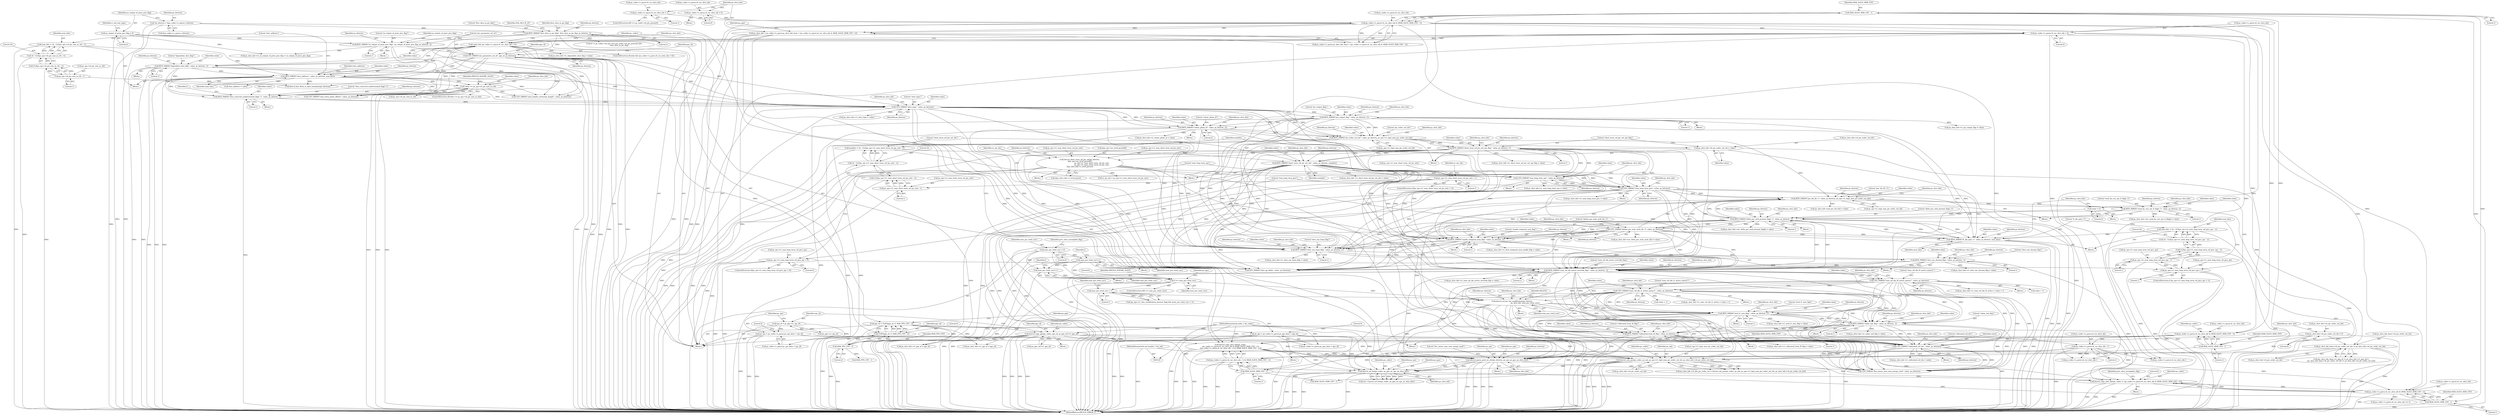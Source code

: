 digraph "0_Android_7c9be319a279654e55a6d757265f88c61a16a4d5@API" {
"1002524" [label="(Call,ihevcd_copy_slice_hdr(ps_codec, 0, (ps_codec->s_parse.i4_cur_slice_idx & (MAX_SLICE_HDR_CNT - 1))))"];
"1001678" [label="(Call,ihevcd_calc_poc(ps_codec, ps_nal, ps_sps->i1_log2_max_pic_order_cnt_lsb, ps_slice_hdr->i4_pic_order_cnt_lsb))"];
"1000444" [label="(Call,ihevcd_copy_slice_hdr(ps_codec,\n (ps_codec->s_parse.i4_cur_slice_idx & (MAX_SLICE_HDR_CNT - 1)),\n ((ps_codec->s_parse.i4_cur_slice_idx - 1) & (MAX_SLICE_HDR_CNT - 1))))"];
"1000269" [label="(Call,ihevcd_copy_pps(ps_codec, pps_id, ps_pps_ref->i1_pps_id))"];
"1000130" [label="(MethodParameterIn,codec_t *ps_codec)"];
"1000218" [label="(Call,pps_id = CLIP3(pps_id, 0, MAX_PPS_CNT - 2))"];
"1000220" [label="(Call,CLIP3(pps_id, 0, MAX_PPS_CNT - 2))"];
"1000214" [label="(Call,UEV_PARSE(\"pic_parameter_set_id\", pps_id, ps_bitstrm))"];
"1000209" [label="(Call,BITS_PARSE(\"no_output_of_prior_pics_flag\", no_output_of_prior_pics_flag, ps_bitstrm, 1))"];
"1000160" [label="(Call,no_output_of_prior_pics_flag = 0)"];
"1000195" [label="(Call,BITS_PARSE(\"first_slice_in_pic_flag\", first_slice_in_pic_flag, ps_bitstrm, 1))"];
"1000148" [label="(Call,*ps_bitstrm = &ps_codec->s_parse.s_bitstrm)"];
"1000223" [label="(Call,MAX_PPS_CNT - 2)"];
"1000446" [label="(Call,ps_codec->s_parse.i4_cur_slice_idx & (MAX_SLICE_HDR_CNT - 1))"];
"1000436" [label="(Call,ps_codec->s_parse.i4_cur_slice_idx > 0)"];
"1000411" [label="(Call,ps_codec->s_parse.i4_cur_slice_idx & (MAX_SLICE_HDR_CNT - 1))"];
"1000396" [label="(Call,ps_codec->s_parse.i4_cur_slice_idx = 1)"];
"1000381" [label="(Call,ps_codec->s_parse.i4_cur_slice_idx = 0)"];
"1000417" [label="(Call,MAX_SLICE_HDR_CNT - 1)"];
"1000452" [label="(Call,MAX_SLICE_HDR_CNT - 1)"];
"1000455" [label="(Call,(ps_codec->s_parse.i4_cur_slice_idx - 1) & (MAX_SLICE_HDR_CNT - 1))"];
"1000456" [label="(Call,ps_codec->s_parse.i4_cur_slice_idx - 1)"];
"1000463" [label="(Call,MAX_SLICE_HDR_CNT - 1)"];
"1000131" [label="(MethodParameterIn,nal_header_t *ps_nal)"];
"1000965" [label="(Call,BITS_PARSE(\"poc_lsb_lt[ i ]\", value, ps_bitstrm, ps_sps->i1_log2_max_pic_order_cnt_lsb))"];
"1001017" [label="(Call,UEV_PARSE(\"delata_poc_msb_cycle_lt[ i ]\", value, ps_bitstrm))"];
"1000991" [label="(Call,BITS_PARSE(\"delta_poc_msb_present_flag[ i ]\", value, ps_bitstrm, 1))"];
"1000938" [label="(Call,value = 0)"];
"1000931" [label="(Call,BITS_PARSE(\"lt_idx_sps[ i ]\", value, ps_bitstrm, num_bits))"];
"1000863" [label="(Call,UEV_PARSE(\"num_long_term_pics\", value, ps_bitstrm))"];
"1000700" [label="(Call,BITS_PARSE(\"short_term_ref_pic_set_sps_flag\", value, ps_bitstrm, 1))"];
"1000688" [label="(Call,BITS_PARSE(\"pic_order_cnt_lsb\", value, ps_bitstrm, ps_sps->i1_log2_max_pic_order_cnt_lsb))"];
"1000643" [label="(Call,BITS_PARSE(\"pic_output_flag\", value, ps_bitstrm, 1))"];
"1000598" [label="(Call,UEV_PARSE(\"slice_type\", value, ps_bitstrm))"];
"1000593" [label="(Call,BITS_PARSE(\"slice_reserved_undetermined_flag[ i ]\", value, ps_bitstrm, 1))"];
"1000543" [label="(Call,value >= ps_sps->i4_pic_size_in_ctb)"];
"1000534" [label="(Call,BITS_PARSE(\"slice_address\", value, ps_bitstrm, num_bits))"];
"1000434" [label="(Call,value && (ps_codec->s_parse.i4_cur_slice_idx > 0))"];
"1000428" [label="(Call,BITS_PARSE(\"dependent_slice_flag\", value, ps_bitstrm, 1))"];
"1000524" [label="(Call,num_bits = 32 - CLZ(ps_sps->i4_pic_size_in_ctb - 1))"];
"1000526" [label="(Call,32 - CLZ(ps_sps->i4_pic_size_in_ctb - 1))"];
"1000528" [label="(Call,CLZ(ps_sps->i4_pic_size_in_ctb - 1))"];
"1000529" [label="(Call,ps_sps->i4_pic_size_in_ctb - 1)"];
"1000665" [label="(Call,BITS_PARSE(\"colour_plane_id\", value, ps_bitstrm, 2))"];
"1000840" [label="(Call,UEV_PARSE(\"num_long_term_sps\", value, ps_bitstrm))"];
"1000740" [label="(Call,BITS_PARSE(\"short_term_ref_pic_set_idx\", value, ps_bitstrm, numbits))"];
"1000730" [label="(Call,numbits = 32 - CLZ(ps_sps->i1_num_short_term_ref_pic_sets - 1))"];
"1000732" [label="(Call,32 - CLZ(ps_sps->i1_num_short_term_ref_pic_sets - 1))"];
"1000734" [label="(Call,CLZ(ps_sps->i1_num_short_term_ref_pic_sets - 1))"];
"1000735" [label="(Call,ps_sps->i1_num_short_term_ref_pic_sets - 1)"];
"1000724" [label="(Call,ps_sps->i1_num_short_term_ref_pic_sets > 1)"];
"1000784" [label="(Call,ihevcd_short_term_ref_pic_set(ps_bitstrm,\n &ps_sps->as_stref_picset[0],\n                                              ps_sps->i1_num_short_term_ref_pic_sets,\n                                              ps_sps->i1_num_short_term_ref_pic_sets,\n &ps_slice_hdr->s_stref_picset))"];
"1000921" [label="(Call,num_bits = 32 - CLZ(ps_sps->i1_num_long_term_ref_pics_sps - 1))"];
"1000923" [label="(Call,32 - CLZ(ps_sps->i1_num_long_term_ref_pics_sps - 1))"];
"1000925" [label="(Call,CLZ(ps_sps->i1_num_long_term_ref_pics_sps - 1))"];
"1000926" [label="(Call,ps_sps->i1_num_long_term_ref_pics_sps - 1)"];
"1000914" [label="(Call,ps_sps->i1_num_long_term_ref_pics_sps > 1)"];
"1000834" [label="(Call,ps_sps->i1_num_long_term_ref_pics_sps > 0)"];
"1000979" [label="(Call,BITS_PARSE(\"used_by_curr_pic_lt_flag[ i ]\", value, ps_bitstrm, 1))"];
"1000695" [label="(Call,ps_slice_hdr->i4_pic_order_cnt_lsb = value)"];
"1000566" [label="(Call,ps_slice_hdr->i4_pic_order_cnt_lsb = 0)"];
"1001657" [label="(Call,ps_slice_hdr_base->i4_pic_order_cnt_lsb != ps_slice_hdr->i4_pic_order_cnt_lsb)"];
"1002207" [label="(Call,ihevcd_ref_list(ps_codec, ps_pps, ps_sps, ps_slice_hdr))"];
"1000226" [label="(Call,ps_pps = ps_codec->s_parse.ps_pps_base + pps_id)"];
"1001448" [label="(Call,ihevcd_parse_pred_wt_ofst(ps_bitstrm, ps_sps, ps_pps, ps_slice_hdr))"];
"1001374" [label="(Call,BITS_PARSE(\"collocated_from_l0_flag\", value, ps_bitstrm, 1))"];
"1001189" [label="(Call,BITS_PARSE(\"num_ref_idx_active_override_flag\", value, ps_bitstrm, 1))"];
"1001101" [label="(Call,BITS_PARSE(\"enable_temporal_mvp_flag\", value, ps_bitstrm, 1))"];
"1001136" [label="(Call,BITS_PARSE(\"slice_sao_chroma_flag\", value, ps_bitstrm, 1))"];
"1001126" [label="(Call,BITS_PARSE(\"slice_sao_luma_flag\", value, ps_bitstrm, 1))"];
"1001204" [label="(Call,UEV_PARSE(\"num_ref_idx_l0_active_minus1\", value, ps_bitstrm))"];
"1001342" [label="(Call,BITS_PARSE(\"cabac_init_flag\", value, ps_bitstrm, 1))"];
"1001322" [label="(Call,BITS_PARSE(\"mvd_l1_zero_flag\", value, ps_bitstrm, 1))"];
"1001222" [label="(Call,UEV_PARSE(\"num_ref_idx_l1_active_minus1\", value, ps_bitstrm))"];
"1001295" [label="(Call,ihevcd_ref_pic_list_modification(ps_bitstrm,\n                                                 ps_slice_hdr, num_poc_total_curr))"];
"1000403" [label="(Call,ps_slice_hdr = ps_codec->s_parse.ps_slice_hdr_base + (ps_codec->s_parse.i4_cur_slice_idx & (MAX_SLICE_HDR_CNT - 1)))"];
"1001281" [label="(Call,0 == num_poc_total_curr)"];
"1001069" [label="(Call,num_poc_total_curr++)"];
"1000170" [label="(Call,num_poc_total_curr = 0)"];
"1001094" [label="(Call,num_poc_total_curr++)"];
"1001291" [label="(Call,num_poc_total_curr > 1)"];
"1001406" [label="(Call,UEV_PARSE(\"collocated_ref_idx\", value, ps_bitstrm))"];
"1000280" [label="(Call,ps_sps = ps_codec->s_parse.ps_sps_base + sps_id)"];
"1000275" [label="(Call,sps_id = ps_pps->i1_sps_id)"];
"1002527" [label="(Call,ps_codec->s_parse.i4_cur_slice_idx & (MAX_SLICE_HDR_CNT - 1))"];
"1002533" [label="(Call,MAX_SLICE_HDR_CNT - 1)"];
"1000538" [label="(Identifier,num_bits)"];
"1001206" [label="(Identifier,value)"];
"1000923" [label="(Call,32 - CLZ(ps_sps->i1_num_long_term_ref_pics_sps - 1))"];
"1001208" [label="(Call,ps_slice_hdr->i1_num_ref_idx_l0_active = value + 1)"];
"1000739" [label="(Literal,1)"];
"1000996" [label="(Call,ps_slice_hdr->ai1_delta_poc_msb_present_flag[i] = value)"];
"1001878" [label="(Call,UEV_PARSE(\"num_entry_point_offsets\", value, ps_bitstrm))"];
"1000724" [label="(Call,ps_sps->i1_num_short_term_ref_pic_sets > 1)"];
"1001105" [label="(Literal,1)"];
"1000454" [label="(Literal,1)"];
"1002527" [label="(Call,ps_codec->s_parse.i4_cur_slice_idx & (MAX_SLICE_HDR_CNT - 1))"];
"1001210" [label="(Identifier,ps_slice_hdr)"];
"1000803" [label="(Identifier,st_rps_idx)"];
"1000995" [label="(Literal,1)"];
"1001070" [label="(Identifier,num_poc_total_curr)"];
"1000270" [label="(Identifier,ps_codec)"];
"1000227" [label="(Identifier,ps_pps)"];
"1000290" [label="(Call,(0 != ps_codec->u4_pic_cnt || ps_codec->i4_pic_present) &&\n                    first_slice_in_pic_flag)"];
"1002638" [label="(Call,ps_codec->s_parse.i4_cur_slice_idx--)"];
"1001125" [label="(Block,)"];
"1001282" [label="(Literal,0)"];
"1000132" [label="(Block,)"];
"1001287" [label="(Call,(ps_pps->i1_lists_modification_present_flag) && (num_poc_total_curr > 1))"];
"1000905" [label="(Block,)"];
"1001985" [label="(Call,UEV_PARSE(\"slice_header_extension_length\", value, ps_bitstrm))"];
"1001136" [label="(Call,BITS_PARSE(\"slice_sao_chroma_flag\", value, ps_bitstrm, 1))"];
"1000930" [label="(Literal,1)"];
"1001062" [label="(Identifier,i)"];
"1000282" [label="(Call,ps_codec->s_parse.ps_sps_base + sps_id)"];
"1000534" [label="(Call,BITS_PARSE(\"slice_address\", value, ps_bitstrm, num_bits))"];
"1001341" [label="(Block,)"];
"1001190" [label="(Literal,\"num_ref_idx_active_override_flag\")"];
"1000459" [label="(Identifier,ps_codec)"];
"1000783" [label="(Block,)"];
"1001225" [label="(Identifier,ps_bitstrm)"];
"1000644" [label="(Literal,\"pic_output_flag\")"];
"1000382" [label="(Call,ps_codec->s_parse.i4_cur_slice_idx)"];
"1000566" [label="(Call,ps_slice_hdr->i4_pic_order_cnt_lsb = 0)"];
"1001657" [label="(Call,ps_slice_hdr_base->i4_pic_order_cnt_lsb != ps_slice_hdr->i4_pic_order_cnt_lsb)"];
"1000744" [label="(Identifier,numbits)"];
"1000725" [label="(Call,ps_sps->i1_num_short_term_ref_pic_sets)"];
"1000380" [label="(Block,)"];
"1001139" [label="(Identifier,ps_bitstrm)"];
"1001280" [label="(ControlStructure,if(0 == num_poc_total_curr))"];
"1001379" [label="(Call,ps_slice_hdr->i1_collocated_from_l0_flag = value)"];
"1002208" [label="(Identifier,ps_codec)"];
"1001285" [label="(Identifier,IHEVCD_IGNORE_SLICE)"];
"1001224" [label="(Identifier,value)"];
"1000570" [label="(Literal,0)"];
"1000545" [label="(Call,ps_sps->i4_pic_size_in_ctb)"];
"1000533" [label="(Literal,1)"];
"1000645" [label="(Identifier,value)"];
"1000835" [label="(Call,ps_sps->i1_num_long_term_ref_pics_sps)"];
"1000216" [label="(Identifier,pps_id)"];
"1001448" [label="(Call,ihevcd_parse_pred_wt_ofst(ps_bitstrm, ps_sps, ps_pps, ps_slice_hdr))"];
"1000987" [label="(Identifier,ps_slice_hdr)"];
"1001019" [label="(Identifier,value)"];
"1000170" [label="(Call,num_poc_total_curr = 0)"];
"1000730" [label="(Call,numbits = 32 - CLZ(ps_sps->i1_num_short_term_ref_pic_sets - 1))"];
"1001228" [label="(Identifier,ps_slice_hdr)"];
"1000540" [label="(Identifier,slice_address)"];
"1001678" [label="(Call,ihevcd_calc_poc(ps_codec, ps_nal, ps_sps->i1_log2_max_pic_order_cnt_lsb, ps_slice_hdr->i4_pic_order_cnt_lsb))"];
"1001068" [label="(Block,)"];
"1000834" [label="(Call,ps_sps->i1_num_long_term_ref_pics_sps > 0)"];
"1001222" [label="(Call,UEV_PARSE(\"num_ref_idx_l1_active_minus1\", value, ps_bitstrm))"];
"1000979" [label="(Call,BITS_PARSE(\"used_by_curr_pic_lt_flag[ i ]\", value, ps_bitstrm, 1))"];
"1000226" [label="(Call,ps_pps = ps_codec->s_parse.ps_pps_base + pps_id)"];
"1000937" [label="(Block,)"];
"1000702" [label="(Identifier,value)"];
"1001680" [label="(Identifier,ps_nal)"];
"1000932" [label="(Literal,\"lt_idx_sps[ i ]\")"];
"1000591" [label="(Identifier,i)"];
"1001342" [label="(Call,BITS_PARSE(\"cabac_init_flag\", value, ps_bitstrm, 1))"];
"1001189" [label="(Call,BITS_PARSE(\"num_ref_idx_active_override_flag\", value, ps_bitstrm, 1))"];
"1000668" [label="(Identifier,ps_bitstrm)"];
"1000602" [label="(Call,ps_slice_hdr->i1_slice_type = value)"];
"1001016" [label="(Block,)"];
"1001412" [label="(Identifier,ps_slice_hdr)"];
"1000525" [label="(Identifier,num_bits)"];
"1000464" [label="(Identifier,MAX_SLICE_HDR_CNT)"];
"1001405" [label="(Block,)"];
"1001108" [label="(Identifier,ps_slice_hdr)"];
"1000784" [label="(Call,ihevcd_short_term_ref_pic_set(ps_bitstrm,\n &ps_sps->as_stref_picset[0],\n                                              ps_sps->i1_num_short_term_ref_pic_sets,\n                                              ps_sps->i1_num_short_term_ref_pic_sets,\n &ps_slice_hdr->s_stref_picset))"];
"1001292" [label="(Identifier,num_poc_total_curr)"];
"1001454" [label="(Literal,\"five_minus_max_num_merge_cand\")"];
"1000863" [label="(Call,UEV_PARSE(\"num_long_term_pics\", value, ps_bitstrm))"];
"1000707" [label="(Identifier,ps_slice_hdr)"];
"1000938" [label="(Call,value = 0)"];
"1000933" [label="(Identifier,value)"];
"1001324" [label="(Identifier,value)"];
"1001681" [label="(Call,ps_sps->i1_log2_max_pic_order_cnt_lsb)"];
"1000221" [label="(Identifier,pps_id)"];
"1001103" [label="(Identifier,value)"];
"1001450" [label="(Identifier,ps_sps)"];
"1001137" [label="(Literal,\"slice_sao_chroma_flag\")"];
"1001191" [label="(Identifier,value)"];
"1000456" [label="(Call,ps_codec->s_parse.i4_cur_slice_idx - 1)"];
"1000798" [label="(Call,&ps_slice_hdr->s_stref_picset)"];
"1000732" [label="(Call,32 - CLZ(ps_sps->i1_num_short_term_ref_pic_sets - 1))"];
"1000196" [label="(Literal,\"first_slice_in_pic_flag\")"];
"1001376" [label="(Identifier,value)"];
"1002537" [label="(Identifier,prev_slice_incomplete_flag)"];
"1001296" [label="(Identifier,ps_bitstrm)"];
"1000689" [label="(Literal,\"pic_order_cnt_lsb\")"];
"1000723" [label="(ControlStructure,if(ps_sps->i1_num_short_term_ref_pic_sets > 1))"];
"1002528" [label="(Call,ps_codec->s_parse.i4_cur_slice_idx)"];
"1000699" [label="(Identifier,value)"];
"1000593" [label="(Call,BITS_PARSE(\"slice_reserved_undetermined_flag[ i ]\", value, ps_bitstrm, 1))"];
"1001069" [label="(Call,num_poc_total_curr++)"];
"1001138" [label="(Identifier,value)"];
"1000921" [label="(Call,num_bits = 32 - CLZ(ps_sps->i1_num_long_term_ref_pics_sps - 1))"];
"1000434" [label="(Call,value && (ps_codec->s_parse.i4_cur_slice_idx > 0))"];
"1001192" [label="(Identifier,ps_bitstrm)"];
"1000567" [label="(Call,ps_slice_hdr->i4_pic_order_cnt_lsb)"];
"1000728" [label="(Literal,1)"];
"1000922" [label="(Identifier,num_bits)"];
"1000549" [label="(Identifier,IHEVCD_IGNORE_SLICE)"];
"1001346" [label="(Literal,1)"];
"1001141" [label="(Call,ps_slice_hdr->i1_slice_sao_chroma_flag = value)"];
"1000381" [label="(Call,ps_codec->s_parse.i4_cur_slice_idx = 0)"];
"1001661" [label="(Call,ps_slice_hdr->i4_pic_order_cnt_lsb)"];
"1000648" [label="(Call,ps_slice_hdr->i1_pic_output_flag = value)"];
"1002011" [label="(Call,ihevcd_bits_flush_to_byte_boundary(ps_bitstrm))"];
"1001283" [label="(Identifier,num_poc_total_curr)"];
"1000924" [label="(Literal,32)"];
"1000446" [label="(Call,ps_codec->s_parse.i4_cur_slice_idx & (MAX_SLICE_HDR_CNT - 1))"];
"1000646" [label="(Identifier,ps_bitstrm)"];
"1000208" [label="(Block,)"];
"1000914" [label="(Call,ps_sps->i1_num_long_term_ref_pics_sps > 1)"];
"1001377" [label="(Identifier,ps_bitstrm)"];
"1000529" [label="(Call,ps_sps->i4_pic_size_in_ctb - 1)"];
"1001203" [label="(Block,)"];
"1000539" [label="(Call,slice_address = value)"];
"1001297" [label="(Identifier,ps_slice_hdr)"];
"1000172" [label="(Literal,0)"];
"1000431" [label="(Identifier,ps_bitstrm)"];
"1000785" [label="(Identifier,ps_bitstrm)"];
"1000667" [label="(Identifier,value)"];
"1000743" [label="(Identifier,ps_bitstrm)"];
"1001447" [label="(Block,)"];
"1000412" [label="(Call,ps_codec->s_parse.i4_cur_slice_idx)"];
"1000241" [label="(Block,)"];
"1001020" [label="(Identifier,ps_bitstrm)"];
"1000729" [label="(Block,)"];
"1000696" [label="(Call,ps_slice_hdr->i4_pic_order_cnt_lsb)"];
"1000740" [label="(Call,BITS_PARSE(\"short_term_ref_pic_set_idx\", value, ps_bitstrm, numbits))"];
"1001129" [label="(Identifier,ps_bitstrm)"];
"1000397" [label="(Call,ps_codec->s_parse.i4_cur_slice_idx)"];
"1000162" [label="(Literal,0)"];
"1000276" [label="(Identifier,sps_id)"];
"1000915" [label="(Call,ps_sps->i1_num_long_term_ref_pics_sps)"];
"1001378" [label="(Literal,1)"];
"1001128" [label="(Identifier,value)"];
"1001451" [label="(Identifier,ps_pps)"];
"1000171" [label="(Identifier,num_poc_total_curr)"];
"1000734" [label="(Call,CLZ(ps_sps->i1_num_short_term_ref_pic_sets - 1))"];
"1001343" [label="(Literal,\"cabac_init_flag\")"];
"1002526" [label="(Literal,0)"];
"1000463" [label="(Call,MAX_SLICE_HDR_CNT - 1)"];
"1001291" [label="(Call,num_poc_total_curr > 1)"];
"1000530" [label="(Call,ps_sps->i4_pic_size_in_ctb)"];
"1000795" [label="(Call,ps_sps->i1_num_short_term_ref_pic_sets)"];
"1000604" [label="(Identifier,ps_slice_hdr)"];
"1000705" [label="(Call,ps_slice_hdr->i1_short_term_ref_pic_set_sps_flag = value)"];
"1001106" [label="(Call,ps_slice_hdr->i1_slice_temporal_mvp_enable_flag = value)"];
"1000599" [label="(Literal,\"slice_type\")"];
"1000447" [label="(Call,ps_codec->s_parse.i4_cur_slice_idx)"];
"1000700" [label="(Call,BITS_PARSE(\"short_term_ref_pic_set_sps_flag\", value, ps_bitstrm, 1))"];
"1000643" [label="(Call,BITS_PARSE(\"pic_output_flag\", value, ps_bitstrm, 1))"];
"1001294" [label="(Block,)"];
"1001679" [label="(Identifier,ps_codec)"];
"1000210" [label="(Literal,\"no_output_of_prior_pics_flag\")"];
"1000741" [label="(Literal,\"short_term_ref_pic_set_idx\")"];
"1001021" [label="(Call,ps_slice_hdr->ai1_delta_poc_msb_cycle_lt[i] = value)"];
"1000161" [label="(Identifier,no_output_of_prior_pics_flag)"];
"1000972" [label="(Call,ps_slice_hdr->ai4_poc_lsb_lt[i] = value)"];
"1000733" [label="(Literal,32)"];
"1000926" [label="(Call,ps_sps->i1_num_long_term_ref_pics_sps - 1)"];
"1000601" [label="(Identifier,ps_bitstrm)"];
"1001347" [label="(Call,ps_slice_hdr->i1_cabac_init_flag = value)"];
"1001658" [label="(Call,ps_slice_hdr_base->i4_pic_order_cnt_lsb)"];
"1000512" [label="(Call,ps_slice_hdr->i1_pps_id = pps_id)"];
"1000148" [label="(Call,*ps_bitstrm = &ps_codec->s_parse.s_bitstrm)"];
"1001325" [label="(Identifier,ps_bitstrm)"];
"1001329" [label="(Identifier,ps_slice_hdr)"];
"1001212" [label="(Call,value + 1)"];
"1001406" [label="(Call,UEV_PARSE(\"collocated_ref_idx\", value, ps_bitstrm))"];
"1000969" [label="(Call,ps_sps->i1_log2_max_pic_order_cnt_lsb)"];
"1000786" [label="(Call,&ps_sps->as_stref_picset[0])"];
"1000536" [label="(Identifier,value)"];
"1001230" [label="(Call,value + 1)"];
"1001205" [label="(Literal,\"num_ref_idx_l0_active_minus1\")"];
"1001474" [label="(Call,SEV_PARSE(\"slice_qp_delta\", value, ps_bitstrm))"];
"1000751" [label="(Identifier,st_rps_idx)"];
"1000919" [label="(Block,)"];
"1001322" [label="(Call,BITS_PARSE(\"mvd_l1_zero_flag\", value, ps_bitstrm, 1))"];
"1001100" [label="(Block,)"];
"1000665" [label="(Call,BITS_PARSE(\"colour_plane_id\", value, ps_bitstrm, 2))"];
"1000160" [label="(Call,no_output_of_prior_pics_flag = 0)"];
"1000931" [label="(Call,BITS_PARSE(\"lt_idx_sps[ i ]\", value, ps_bitstrm, num_bits))"];
"1001409" [label="(Identifier,ps_bitstrm)"];
"1000277" [label="(Call,ps_pps->i1_sps_id)"];
"1000222" [label="(Literal,0)"];
"1000866" [label="(Identifier,ps_bitstrm)"];
"1001094" [label="(Call,num_poc_total_curr++)"];
"1000483" [label="(Call,ps_slice_hdr->i1_pps_id = pps_id)"];
"1001298" [label="(Identifier,num_poc_total_curr)"];
"1000199" [label="(Literal,1)"];
"1001293" [label="(Literal,1)"];
"1001223" [label="(Literal,\"num_ref_idx_l1_active_minus1\")"];
"1001345" [label="(Identifier,ps_bitstrm)"];
"1000701" [label="(Literal,\"short_term_ref_pic_set_sps_flag\")"];
"1000939" [label="(Identifier,value)"];
"1000865" [label="(Identifier,value)"];
"1000595" [label="(Identifier,value)"];
"1000666" [label="(Literal,\"colour_plane_id\")"];
"1000864" [label="(Literal,\"num_long_term_pics\")"];
"1000271" [label="(Identifier,pps_id)"];
"1002534" [label="(Identifier,MAX_SLICE_HDR_CNT)"];
"1001375" [label="(Literal,\"collocated_from_l0_flag\")"];
"1000981" [label="(Identifier,value)"];
"1000280" [label="(Call,ps_sps = ps_codec->s_parse.ps_sps_base + sps_id)"];
"1000697" [label="(Identifier,ps_slice_hdr)"];
"1000573" [label="(Identifier,ps_slice_hdr)"];
"1000293" [label="(Literal,0)"];
"1002207" [label="(Call,ihevcd_ref_list(ps_codec, ps_pps, ps_sps, ps_slice_hdr))"];
"1001674" [label="(Call,ps_slice_hdr->i4_abs_pic_order_cnt = ihevcd_calc_poc(ps_codec, ps_nal, ps_sps->i1_log2_max_pic_order_cnt_lsb, ps_slice_hdr->i4_pic_order_cnt_lsb))"];
"1002540" [label="(Call,ps_codec->s_parse.i4_cur_slice_idx == 1)"];
"1000390" [label="(ControlStructure,if(0 == ps_codec->i4_pic_present))"];
"1001194" [label="(Call,ps_slice_hdr->i1_num_ref_idx_active_override_flag = value)"];
"1000736" [label="(Call,ps_sps->i1_num_short_term_ref_pic_sets)"];
"1001452" [label="(Identifier,ps_slice_hdr)"];
"1001131" [label="(Call,ps_slice_hdr->i1_slice_sao_luma_flag = value)"];
"1000526" [label="(Call,32 - CLZ(ps_sps->i4_pic_size_in_ctb - 1))"];
"1000404" [label="(Identifier,ps_slice_hdr)"];
"1002533" [label="(Call,MAX_SLICE_HDR_CNT - 1)"];
"1001407" [label="(Literal,\"collocated_ref_idx\")"];
"1000387" [label="(Literal,0)"];
"1000223" [label="(Call,MAX_PPS_CNT - 2)"];
"1000465" [label="(Literal,1)"];
"1001193" [label="(Literal,1)"];
"1000217" [label="(Identifier,ps_bitstrm)"];
"1000683" [label="(Block,)"];
"1000528" [label="(Call,CLZ(ps_sps->i4_pic_size_in_ctb - 1))"];
"1000165" [label="(Identifier,i1_nal_unit_type)"];
"1000215" [label="(Literal,\"pic_parameter_set_id\")"];
"1002661" [label="(MethodReturn,IHEVCD_ERROR_T)"];
"1000417" [label="(Call,MAX_SLICE_HDR_CNT - 1)"];
"1000453" [label="(Identifier,MAX_SLICE_HDR_CNT)"];
"1001453" [label="(Call,UEV_PARSE(\"five_minus_max_num_merge_cand\", value, ps_bitstrm))"];
"1000437" [label="(Call,ps_codec->s_parse.i4_cur_slice_idx)"];
"1000704" [label="(Literal,1)"];
"1000452" [label="(Call,MAX_SLICE_HDR_CNT - 1)"];
"1001317" [label="(Identifier,BSLICE)"];
"1000411" [label="(Call,ps_codec->s_parse.i4_cur_slice_idx & (MAX_SLICE_HDR_CNT - 1))"];
"1001684" [label="(Call,ps_slice_hdr->i4_pic_order_cnt_lsb)"];
"1000991" [label="(Call,BITS_PARSE(\"delta_poc_msb_present_flag[ i ]\", value, ps_bitstrm, 1))"];
"1000965" [label="(Call,BITS_PARSE(\"poc_lsb_lt[ i ]\", value, ps_bitstrm, ps_sps->i1_log2_max_pic_order_cnt_lsb))"];
"1001410" [label="(Call,ps_slice_hdr->i1_collocated_ref_idx = value)"];
"1000598" [label="(Call,UEV_PARSE(\"slice_type\", value, ps_bitstrm))"];
"1002524" [label="(Call,ihevcd_copy_slice_hdr(ps_codec, 0, (ps_codec->s_parse.i4_cur_slice_idx & (MAX_SLICE_HDR_CNT - 1))))"];
"1000993" [label="(Identifier,value)"];
"1000838" [label="(Literal,0)"];
"1000833" [label="(ControlStructure,if(ps_sps->i1_num_long_term_ref_pics_sps > 0))"];
"1000918" [label="(Literal,1)"];
"1000203" [label="(Identifier,NAL_BLA_W_LP)"];
"1000396" [label="(Call,ps_codec->s_parse.i4_cur_slice_idx = 1)"];
"1000507" [label="(Call,ps_slice_hdr->i1_no_output_of_prior_pics_flag = no_output_of_prior_pics_flag)"];
"1001326" [label="(Literal,1)"];
"1000150" [label="(Call,&ps_codec->s_parse.s_bitstrm)"];
"1000968" [label="(Identifier,ps_bitstrm)"];
"1000703" [label="(Identifier,ps_bitstrm)"];
"1001323" [label="(Literal,\"mvd_l1_zero_flag\")"];
"1000209" [label="(Call,BITS_PARSE(\"no_output_of_prior_pics_flag\", no_output_of_prior_pics_flag, ps_bitstrm, 1))"];
"1000844" [label="(Call,ps_slice_hdr->i1_num_long_term_sps = value)"];
"1000442" [label="(Literal,0)"];
"1001133" [label="(Identifier,ps_slice_hdr)"];
"1001327" [label="(Call,ps_slice_hdr->i1_mvd_l1_zero_flag = value)"];
"1002210" [label="(Identifier,ps_sps)"];
"1001207" [label="(Identifier,ps_bitstrm)"];
"1000842" [label="(Identifier,value)"];
"1000731" [label="(Identifier,numbits)"];
"1000994" [label="(Identifier,ps_bitstrm)"];
"1000869" [label="(Identifier,ps_slice_hdr)"];
"1001188" [label="(Block,)"];
"1000214" [label="(Call,UEV_PARSE(\"pic_parameter_set_id\", pps_id, ps_bitstrm))"];
"1000403" [label="(Call,ps_slice_hdr = ps_codec->s_parse.ps_slice_hdr_base + (ps_codec->s_parse.i4_cur_slice_idx & (MAX_SLICE_HDR_CNT - 1)))"];
"1001803" [label="(Call,MAX_SLICE_HDR_CNT - 1)"];
"1000237" [label="(Literal,0)"];
"1000418" [label="(Identifier,MAX_SLICE_HDR_CNT)"];
"1000669" [label="(Literal,2)"];
"1000594" [label="(Literal,\"slice_reserved_undetermined_flag[ i ]\")"];
"1001102" [label="(Literal,\"enable_temporal_mvp_flag\")"];
"1000275" [label="(Call,sps_id = ps_pps->i1_sps_id)"];
"1000735" [label="(Call,ps_sps->i1_num_short_term_ref_pic_sets - 1)"];
"1000527" [label="(Literal,32)"];
"1000742" [label="(Identifier,value)"];
"1000224" [label="(Identifier,MAX_PPS_CNT)"];
"1000647" [label="(Literal,1)"];
"1000130" [label="(MethodParameterIn,codec_t *ps_codec)"];
"1000843" [label="(Identifier,ps_bitstrm)"];
"1000542" [label="(ControlStructure,if(value >= ps_sps->i4_pic_size_in_ctb))"];
"1000745" [label="(Call,ps_slice_hdr->i1_short_term_ref_pic_set_idx = value)"];
"1000867" [label="(Call,ps_slice_hdr->i1_num_long_term_pics = value)"];
"1000840" [label="(Call,UEV_PARSE(\"num_long_term_sps\", value, ps_bitstrm))"];
"1000281" [label="(Identifier,ps_sps)"];
"1000695" [label="(Call,ps_slice_hdr->i4_pic_order_cnt_lsb = value)"];
"1002205" [label="(Call,ret = ihevcd_ref_list(ps_codec, ps_pps, ps_sps, ps_slice_hdr))"];
"1000691" [label="(Identifier,ps_bitstrm)"];
"1001196" [label="(Identifier,ps_slice_hdr)"];
"1000925" [label="(Call,CLZ(ps_sps->i1_num_long_term_ref_pics_sps - 1))"];
"1002515" [label="(Block,)"];
"1001449" [label="(Identifier,ps_bitstrm)"];
"1001289" [label="(Identifier,ps_pps)"];
"1000544" [label="(Identifier,value)"];
"1001095" [label="(Identifier,num_poc_total_curr)"];
"1001226" [label="(Call,ps_slice_hdr->i1_num_ref_idx_l1_active = value + 1)"];
"1000672" [label="(Identifier,ps_slice_hdr)"];
"1001349" [label="(Identifier,ps_slice_hdr)"];
"1000219" [label="(Identifier,pps_id)"];
"1001024" [label="(Identifier,ps_slice_hdr)"];
"1000443" [label="(Block,)"];
"1000792" [label="(Call,ps_sps->i1_num_short_term_ref_pic_sets)"];
"1000670" [label="(Call,ps_slice_hdr->i1_colour_plane_id = value)"];
"1000535" [label="(Literal,\"slice_address\")"];
"1000445" [label="(Identifier,ps_codec)"];
"1000537" [label="(Identifier,ps_bitstrm)"];
"1000432" [label="(Literal,1)"];
"1000980" [label="(Literal,\"used_by_curr_pic_lt_flag[ i ]\")"];
"1001085" [label="(Identifier,i)"];
"1002209" [label="(Identifier,ps_pps)"];
"1000560" [label="(Block,)"];
"1000211" [label="(Identifier,no_output_of_prior_pics_flag)"];
"1000435" [label="(Identifier,value)"];
"1000592" [label="(Block,)"];
"1000692" [label="(Call,ps_sps->i1_log2_max_pic_order_cnt_lsb)"];
"1001321" [label="(Block,)"];
"1000131" [label="(MethodParameterIn,nal_header_t *ps_nal)"];
"1002211" [label="(Identifier,ps_slice_hdr)"];
"1000642" [label="(Block,)"];
"1000457" [label="(Call,ps_codec->s_parse.i4_cur_slice_idx)"];
"1001126" [label="(Call,BITS_PARSE(\"slice_sao_luma_flag\", value, ps_bitstrm, 1))"];
"1000269" [label="(Call,ihevcd_copy_pps(ps_codec, pps_id, ps_pps_ref->i1_pps_id))"];
"1000664" [label="(Block,)"];
"1000597" [label="(Literal,1)"];
"1001104" [label="(Identifier,ps_bitstrm)"];
"1001381" [label="(Identifier,ps_slice_hdr)"];
"1000747" [label="(Identifier,ps_slice_hdr)"];
"1001221" [label="(Block,)"];
"1000419" [label="(Literal,1)"];
"1000982" [label="(Identifier,ps_bitstrm)"];
"1001101" [label="(Call,BITS_PARSE(\"enable_temporal_mvp_flag\", value, ps_bitstrm, 1))"];
"1000927" [label="(Call,ps_sps->i1_num_long_term_ref_pics_sps)"];
"1001018" [label="(Literal,\"delata_poc_msb_cycle_lt[ i ]\")"];
"1001408" [label="(Identifier,value)"];
"1001373" [label="(Block,)"];
"1000429" [label="(Literal,\"dependent_slice_flag\")"];
"1001130" [label="(Literal,1)"];
"1000964" [label="(Block,)"];
"1000983" [label="(Literal,1)"];
"1001204" [label="(Call,UEV_PARSE(\"num_ref_idx_l0_active_minus1\", value, ps_bitstrm))"];
"1000455" [label="(Call,(ps_codec->s_parse.i4_cur_slice_idx - 1) & (MAX_SLICE_HDR_CNT - 1))"];
"1001140" [label="(Literal,1)"];
"1000543" [label="(Call,value >= ps_sps->i4_pic_size_in_ctb)"];
"1000934" [label="(Identifier,ps_bitstrm)"];
"1000832" [label="(Block,)"];
"1000149" [label="(Identifier,ps_bitstrm)"];
"1000402" [label="(Literal,1)"];
"1000430" [label="(Identifier,value)"];
"1000423" [label="(Identifier,ps_pps)"];
"1000444" [label="(Call,ihevcd_copy_slice_hdr(ps_codec,\n (ps_codec->s_parse.i4_cur_slice_idx & (MAX_SLICE_HDR_CNT - 1)),\n ((ps_codec->s_parse.i4_cur_slice_idx - 1) & (MAX_SLICE_HDR_CNT - 1))))"];
"1000468" [label="(Identifier,ps_slice_hdr)"];
"1001295" [label="(Call,ihevcd_ref_pic_list_modification(ps_bitstrm,\n                                                 ps_slice_hdr, num_poc_total_curr))"];
"1000966" [label="(Literal,\"poc_lsb_lt[ i ]\")"];
"1000466" [label="(Call,ps_slice_hdr->i1_dependent_slice_flag = value)"];
"1000650" [label="(Identifier,ps_slice_hdr)"];
"1000935" [label="(Identifier,num_bits)"];
"1000846" [label="(Identifier,ps_slice_hdr)"];
"1000272" [label="(Call,ps_pps_ref->i1_pps_id)"];
"1001374" [label="(Call,BITS_PARSE(\"collocated_from_l0_flag\", value, ps_bitstrm, 1))"];
"1000940" [label="(Literal,0)"];
"1000522" [label="(Block,)"];
"1001649" [label="(Call,(ps_slice_hdr_base->i1_pps_id != ps_slice_hdr->i1_pps_id) ||\n (ps_slice_hdr_base->i4_pic_order_cnt_lsb != ps_slice_hdr->i4_pic_order_cnt_lsb))"];
"1001127" [label="(Literal,\"slice_sao_luma_flag\")"];
"1000176" [label="(Identifier,prev_slice_incomplete_flag)"];
"1000596" [label="(Identifier,ps_bitstrm)"];
"1000264" [label="(Call,MAX_PPS_CNT - 1)"];
"1000220" [label="(Call,CLIP3(pps_id, 0, MAX_PPS_CNT - 2))"];
"1000433" [label="(ControlStructure,if(value && (ps_codec->s_parse.i4_cur_slice_idx > 0)))"];
"1000690" [label="(Identifier,value)"];
"1000197" [label="(Identifier,first_slice_in_pic_flag)"];
"1001344" [label="(Identifier,value)"];
"1000999" [label="(Identifier,ps_slice_hdr)"];
"1000802" [label="(Call,st_rps_idx = ps_sps->i1_num_short_term_ref_pic_sets)"];
"1000992" [label="(Literal,\"delta_poc_msb_present_flag[ i ]\")"];
"1000688" [label="(Call,BITS_PARSE(\"pic_order_cnt_lsb\", value, ps_bitstrm, ps_sps->i1_log2_max_pic_order_cnt_lsb))"];
"1000913" [label="(ControlStructure,if (ps_sps->i1_num_long_term_ref_pics_sps > 1))"];
"1002525" [label="(Identifier,ps_codec)"];
"1000212" [label="(Identifier,ps_bitstrm)"];
"1001281" [label="(Call,0 == num_poc_total_curr)"];
"1000967" [label="(Identifier,value)"];
"1000975" [label="(Identifier,ps_slice_hdr)"];
"1000427" [label="(Block,)"];
"1000218" [label="(Call,pps_id = CLIP3(pps_id, 0, MAX_PPS_CNT - 2))"];
"1000524" [label="(Call,num_bits = 32 - CLZ(ps_sps->i4_pic_size_in_ctb - 1))"];
"1000841" [label="(Literal,\"num_long_term_sps\")"];
"1002535" [label="(Literal,1)"];
"1000228" [label="(Call,ps_codec->s_parse.ps_pps_base + pps_id)"];
"1000462" [label="(Literal,1)"];
"1000225" [label="(Literal,2)"];
"1000944" [label="(Identifier,ps_slice_hdr)"];
"1000600" [label="(Identifier,value)"];
"1000558" [label="(Identifier,ps_slice_hdr)"];
"1001093" [label="(Block,)"];
"1000195" [label="(Call,BITS_PARSE(\"first_slice_in_pic_flag\", first_slice_in_pic_flag, ps_bitstrm, 1))"];
"1000405" [label="(Call,ps_codec->s_parse.ps_slice_hdr_base + (ps_codec->s_parse.i4_cur_slice_idx & (MAX_SLICE_HDR_CNT - 1)))"];
"1001766" [label="(Call,ps_codec->s_parse.i4_cur_slice_idx--)"];
"1000428" [label="(Call,BITS_PARSE(\"dependent_slice_flag\", value, ps_bitstrm, 1))"];
"1001143" [label="(Identifier,ps_slice_hdr)"];
"1000198" [label="(Identifier,ps_bitstrm)"];
"1000436" [label="(Call,ps_codec->s_parse.i4_cur_slice_idx > 0)"];
"1000984" [label="(Call,ps_slice_hdr->ai1_used_by_curr_pic_lt_flag[i] = value)"];
"1000839" [label="(Block,)"];
"1000213" [label="(Literal,1)"];
"1001017" [label="(Call,UEV_PARSE(\"delata_poc_msb_cycle_lt[ i ]\", value, ps_bitstrm))"];
"1002524" -> "1002515"  [label="AST: "];
"1002524" -> "1002527"  [label="CFG: "];
"1002525" -> "1002524"  [label="AST: "];
"1002526" -> "1002524"  [label="AST: "];
"1002527" -> "1002524"  [label="AST: "];
"1002537" -> "1002524"  [label="CFG: "];
"1002524" -> "1002661"  [label="DDG: "];
"1002524" -> "1002661"  [label="DDG: "];
"1002524" -> "1002661"  [label="DDG: "];
"1001678" -> "1002524"  [label="DDG: "];
"1000269" -> "1002524"  [label="DDG: "];
"1000444" -> "1002524"  [label="DDG: "];
"1002207" -> "1002524"  [label="DDG: "];
"1000130" -> "1002524"  [label="DDG: "];
"1002527" -> "1002524"  [label="DDG: "];
"1002527" -> "1002524"  [label="DDG: "];
"1001678" -> "1001674"  [label="AST: "];
"1001678" -> "1001684"  [label="CFG: "];
"1001679" -> "1001678"  [label="AST: "];
"1001680" -> "1001678"  [label="AST: "];
"1001681" -> "1001678"  [label="AST: "];
"1001684" -> "1001678"  [label="AST: "];
"1001674" -> "1001678"  [label="CFG: "];
"1001678" -> "1002661"  [label="DDG: "];
"1001678" -> "1002661"  [label="DDG: "];
"1001678" -> "1002661"  [label="DDG: "];
"1001678" -> "1002661"  [label="DDG: "];
"1001678" -> "1001674"  [label="DDG: "];
"1001678" -> "1001674"  [label="DDG: "];
"1001678" -> "1001674"  [label="DDG: "];
"1001678" -> "1001674"  [label="DDG: "];
"1000444" -> "1001678"  [label="DDG: "];
"1000269" -> "1001678"  [label="DDG: "];
"1000130" -> "1001678"  [label="DDG: "];
"1000131" -> "1001678"  [label="DDG: "];
"1000965" -> "1001678"  [label="DDG: "];
"1000688" -> "1001678"  [label="DDG: "];
"1000695" -> "1001678"  [label="DDG: "];
"1000566" -> "1001678"  [label="DDG: "];
"1001657" -> "1001678"  [label="DDG: "];
"1001678" -> "1002207"  [label="DDG: "];
"1000444" -> "1000443"  [label="AST: "];
"1000444" -> "1000455"  [label="CFG: "];
"1000445" -> "1000444"  [label="AST: "];
"1000446" -> "1000444"  [label="AST: "];
"1000455" -> "1000444"  [label="AST: "];
"1000468" -> "1000444"  [label="CFG: "];
"1000444" -> "1002661"  [label="DDG: "];
"1000444" -> "1002661"  [label="DDG: "];
"1000444" -> "1002661"  [label="DDG: "];
"1000444" -> "1002661"  [label="DDG: "];
"1000269" -> "1000444"  [label="DDG: "];
"1000130" -> "1000444"  [label="DDG: "];
"1000446" -> "1000444"  [label="DDG: "];
"1000446" -> "1000444"  [label="DDG: "];
"1000455" -> "1000444"  [label="DDG: "];
"1000455" -> "1000444"  [label="DDG: "];
"1000444" -> "1002207"  [label="DDG: "];
"1000269" -> "1000241"  [label="AST: "];
"1000269" -> "1000272"  [label="CFG: "];
"1000270" -> "1000269"  [label="AST: "];
"1000271" -> "1000269"  [label="AST: "];
"1000272" -> "1000269"  [label="AST: "];
"1000276" -> "1000269"  [label="CFG: "];
"1000269" -> "1002661"  [label="DDG: "];
"1000269" -> "1002661"  [label="DDG: "];
"1000269" -> "1002661"  [label="DDG: "];
"1000269" -> "1002661"  [label="DDG: "];
"1000130" -> "1000269"  [label="DDG: "];
"1000218" -> "1000269"  [label="DDG: "];
"1000269" -> "1000483"  [label="DDG: "];
"1000269" -> "1000512"  [label="DDG: "];
"1000269" -> "1002207"  [label="DDG: "];
"1000130" -> "1000129"  [label="AST: "];
"1000130" -> "1002661"  [label="DDG: "];
"1000130" -> "1002207"  [label="DDG: "];
"1000218" -> "1000132"  [label="AST: "];
"1000218" -> "1000220"  [label="CFG: "];
"1000219" -> "1000218"  [label="AST: "];
"1000220" -> "1000218"  [label="AST: "];
"1000227" -> "1000218"  [label="CFG: "];
"1000218" -> "1002661"  [label="DDG: "];
"1000220" -> "1000218"  [label="DDG: "];
"1000220" -> "1000218"  [label="DDG: "];
"1000220" -> "1000218"  [label="DDG: "];
"1000218" -> "1000226"  [label="DDG: "];
"1000218" -> "1000228"  [label="DDG: "];
"1000218" -> "1000483"  [label="DDG: "];
"1000218" -> "1000512"  [label="DDG: "];
"1000220" -> "1000223"  [label="CFG: "];
"1000221" -> "1000220"  [label="AST: "];
"1000222" -> "1000220"  [label="AST: "];
"1000223" -> "1000220"  [label="AST: "];
"1000220" -> "1002661"  [label="DDG: "];
"1000214" -> "1000220"  [label="DDG: "];
"1000223" -> "1000220"  [label="DDG: "];
"1000223" -> "1000220"  [label="DDG: "];
"1000214" -> "1000132"  [label="AST: "];
"1000214" -> "1000217"  [label="CFG: "];
"1000215" -> "1000214"  [label="AST: "];
"1000216" -> "1000214"  [label="AST: "];
"1000217" -> "1000214"  [label="AST: "];
"1000219" -> "1000214"  [label="CFG: "];
"1000214" -> "1002661"  [label="DDG: "];
"1000214" -> "1002661"  [label="DDG: "];
"1000209" -> "1000214"  [label="DDG: "];
"1000195" -> "1000214"  [label="DDG: "];
"1000214" -> "1000428"  [label="DDG: "];
"1000214" -> "1000534"  [label="DDG: "];
"1000214" -> "1000593"  [label="DDG: "];
"1000214" -> "1000598"  [label="DDG: "];
"1000214" -> "1001878"  [label="DDG: "];
"1000214" -> "1001985"  [label="DDG: "];
"1000214" -> "1002011"  [label="DDG: "];
"1000209" -> "1000208"  [label="AST: "];
"1000209" -> "1000213"  [label="CFG: "];
"1000210" -> "1000209"  [label="AST: "];
"1000211" -> "1000209"  [label="AST: "];
"1000212" -> "1000209"  [label="AST: "];
"1000213" -> "1000209"  [label="AST: "];
"1000215" -> "1000209"  [label="CFG: "];
"1000209" -> "1002661"  [label="DDG: "];
"1000209" -> "1002661"  [label="DDG: "];
"1000160" -> "1000209"  [label="DDG: "];
"1000195" -> "1000209"  [label="DDG: "];
"1000209" -> "1000507"  [label="DDG: "];
"1000160" -> "1000132"  [label="AST: "];
"1000160" -> "1000162"  [label="CFG: "];
"1000161" -> "1000160"  [label="AST: "];
"1000162" -> "1000160"  [label="AST: "];
"1000165" -> "1000160"  [label="CFG: "];
"1000160" -> "1002661"  [label="DDG: "];
"1000160" -> "1000507"  [label="DDG: "];
"1000195" -> "1000132"  [label="AST: "];
"1000195" -> "1000199"  [label="CFG: "];
"1000196" -> "1000195"  [label="AST: "];
"1000197" -> "1000195"  [label="AST: "];
"1000198" -> "1000195"  [label="AST: "];
"1000199" -> "1000195"  [label="AST: "];
"1000203" -> "1000195"  [label="CFG: "];
"1000195" -> "1002661"  [label="DDG: "];
"1000195" -> "1002661"  [label="DDG: "];
"1000148" -> "1000195"  [label="DDG: "];
"1000195" -> "1000290"  [label="DDG: "];
"1000148" -> "1000132"  [label="AST: "];
"1000148" -> "1000150"  [label="CFG: "];
"1000149" -> "1000148"  [label="AST: "];
"1000150" -> "1000148"  [label="AST: "];
"1000161" -> "1000148"  [label="CFG: "];
"1000148" -> "1002661"  [label="DDG: "];
"1000148" -> "1002661"  [label="DDG: "];
"1000223" -> "1000225"  [label="CFG: "];
"1000224" -> "1000223"  [label="AST: "];
"1000225" -> "1000223"  [label="AST: "];
"1000223" -> "1002661"  [label="DDG: "];
"1000223" -> "1000264"  [label="DDG: "];
"1000446" -> "1000452"  [label="CFG: "];
"1000447" -> "1000446"  [label="AST: "];
"1000452" -> "1000446"  [label="AST: "];
"1000459" -> "1000446"  [label="CFG: "];
"1000436" -> "1000446"  [label="DDG: "];
"1000411" -> "1000446"  [label="DDG: "];
"1000452" -> "1000446"  [label="DDG: "];
"1000452" -> "1000446"  [label="DDG: "];
"1000446" -> "1000456"  [label="DDG: "];
"1000436" -> "1000434"  [label="AST: "];
"1000436" -> "1000442"  [label="CFG: "];
"1000437" -> "1000436"  [label="AST: "];
"1000442" -> "1000436"  [label="AST: "];
"1000434" -> "1000436"  [label="CFG: "];
"1000436" -> "1002661"  [label="DDG: "];
"1000436" -> "1000434"  [label="DDG: "];
"1000436" -> "1000434"  [label="DDG: "];
"1000411" -> "1000436"  [label="DDG: "];
"1000436" -> "1001766"  [label="DDG: "];
"1000436" -> "1002527"  [label="DDG: "];
"1000436" -> "1002638"  [label="DDG: "];
"1000411" -> "1000405"  [label="AST: "];
"1000411" -> "1000417"  [label="CFG: "];
"1000412" -> "1000411"  [label="AST: "];
"1000417" -> "1000411"  [label="AST: "];
"1000405" -> "1000411"  [label="CFG: "];
"1000411" -> "1002661"  [label="DDG: "];
"1000411" -> "1002661"  [label="DDG: "];
"1000411" -> "1000403"  [label="DDG: "];
"1000411" -> "1000403"  [label="DDG: "];
"1000411" -> "1000405"  [label="DDG: "];
"1000411" -> "1000405"  [label="DDG: "];
"1000396" -> "1000411"  [label="DDG: "];
"1000381" -> "1000411"  [label="DDG: "];
"1000417" -> "1000411"  [label="DDG: "];
"1000417" -> "1000411"  [label="DDG: "];
"1000411" -> "1001766"  [label="DDG: "];
"1000411" -> "1002527"  [label="DDG: "];
"1000411" -> "1002638"  [label="DDG: "];
"1000396" -> "1000390"  [label="AST: "];
"1000396" -> "1000402"  [label="CFG: "];
"1000397" -> "1000396"  [label="AST: "];
"1000402" -> "1000396"  [label="AST: "];
"1000404" -> "1000396"  [label="CFG: "];
"1000381" -> "1000380"  [label="AST: "];
"1000381" -> "1000387"  [label="CFG: "];
"1000382" -> "1000381"  [label="AST: "];
"1000387" -> "1000381"  [label="AST: "];
"1000404" -> "1000381"  [label="CFG: "];
"1000417" -> "1000419"  [label="CFG: "];
"1000418" -> "1000417"  [label="AST: "];
"1000419" -> "1000417"  [label="AST: "];
"1000417" -> "1002661"  [label="DDG: "];
"1000417" -> "1000452"  [label="DDG: "];
"1000417" -> "1001803"  [label="DDG: "];
"1000417" -> "1002533"  [label="DDG: "];
"1000452" -> "1000454"  [label="CFG: "];
"1000453" -> "1000452"  [label="AST: "];
"1000454" -> "1000452"  [label="AST: "];
"1000452" -> "1000463"  [label="DDG: "];
"1000455" -> "1000463"  [label="CFG: "];
"1000456" -> "1000455"  [label="AST: "];
"1000463" -> "1000455"  [label="AST: "];
"1000455" -> "1002661"  [label="DDG: "];
"1000455" -> "1002661"  [label="DDG: "];
"1000456" -> "1000455"  [label="DDG: "];
"1000456" -> "1000455"  [label="DDG: "];
"1000463" -> "1000455"  [label="DDG: "];
"1000463" -> "1000455"  [label="DDG: "];
"1000456" -> "1000462"  [label="CFG: "];
"1000457" -> "1000456"  [label="AST: "];
"1000462" -> "1000456"  [label="AST: "];
"1000464" -> "1000456"  [label="CFG: "];
"1000456" -> "1002661"  [label="DDG: "];
"1000456" -> "1001766"  [label="DDG: "];
"1000456" -> "1002527"  [label="DDG: "];
"1000456" -> "1002638"  [label="DDG: "];
"1000463" -> "1000465"  [label="CFG: "];
"1000464" -> "1000463"  [label="AST: "];
"1000465" -> "1000463"  [label="AST: "];
"1000463" -> "1002661"  [label="DDG: "];
"1000463" -> "1001803"  [label="DDG: "];
"1000463" -> "1002533"  [label="DDG: "];
"1000131" -> "1000129"  [label="AST: "];
"1000131" -> "1002661"  [label="DDG: "];
"1000965" -> "1000964"  [label="AST: "];
"1000965" -> "1000969"  [label="CFG: "];
"1000966" -> "1000965"  [label="AST: "];
"1000967" -> "1000965"  [label="AST: "];
"1000968" -> "1000965"  [label="AST: "];
"1000969" -> "1000965"  [label="AST: "];
"1000975" -> "1000965"  [label="CFG: "];
"1000965" -> "1002661"  [label="DDG: "];
"1000965" -> "1002661"  [label="DDG: "];
"1001017" -> "1000965"  [label="DDG: "];
"1001017" -> "1000965"  [label="DDG: "];
"1000863" -> "1000965"  [label="DDG: "];
"1000863" -> "1000965"  [label="DDG: "];
"1000991" -> "1000965"  [label="DDG: "];
"1000991" -> "1000965"  [label="DDG: "];
"1000688" -> "1000965"  [label="DDG: "];
"1000965" -> "1000972"  [label="DDG: "];
"1000965" -> "1000979"  [label="DDG: "];
"1000965" -> "1000979"  [label="DDG: "];
"1001017" -> "1001016"  [label="AST: "];
"1001017" -> "1001020"  [label="CFG: "];
"1001018" -> "1001017"  [label="AST: "];
"1001019" -> "1001017"  [label="AST: "];
"1001020" -> "1001017"  [label="AST: "];
"1001024" -> "1001017"  [label="CFG: "];
"1001017" -> "1002661"  [label="DDG: "];
"1001017" -> "1000931"  [label="DDG: "];
"1001017" -> "1000931"  [label="DDG: "];
"1001017" -> "1000991"  [label="DDG: "];
"1000991" -> "1001017"  [label="DDG: "];
"1000991" -> "1001017"  [label="DDG: "];
"1001017" -> "1001021"  [label="DDG: "];
"1001017" -> "1001101"  [label="DDG: "];
"1001017" -> "1001101"  [label="DDG: "];
"1001017" -> "1001126"  [label="DDG: "];
"1001017" -> "1001126"  [label="DDG: "];
"1001017" -> "1001189"  [label="DDG: "];
"1001017" -> "1001189"  [label="DDG: "];
"1001017" -> "1001474"  [label="DDG: "];
"1001017" -> "1001474"  [label="DDG: "];
"1000991" -> "1000905"  [label="AST: "];
"1000991" -> "1000995"  [label="CFG: "];
"1000992" -> "1000991"  [label="AST: "];
"1000993" -> "1000991"  [label="AST: "];
"1000994" -> "1000991"  [label="AST: "];
"1000995" -> "1000991"  [label="AST: "];
"1000999" -> "1000991"  [label="CFG: "];
"1000991" -> "1002661"  [label="DDG: "];
"1000991" -> "1000931"  [label="DDG: "];
"1000991" -> "1000931"  [label="DDG: "];
"1000938" -> "1000991"  [label="DDG: "];
"1000931" -> "1000991"  [label="DDG: "];
"1000931" -> "1000991"  [label="DDG: "];
"1000979" -> "1000991"  [label="DDG: "];
"1000979" -> "1000991"  [label="DDG: "];
"1000863" -> "1000991"  [label="DDG: "];
"1000991" -> "1000996"  [label="DDG: "];
"1000991" -> "1001101"  [label="DDG: "];
"1000991" -> "1001101"  [label="DDG: "];
"1000991" -> "1001126"  [label="DDG: "];
"1000991" -> "1001126"  [label="DDG: "];
"1000991" -> "1001189"  [label="DDG: "];
"1000991" -> "1001189"  [label="DDG: "];
"1000991" -> "1001474"  [label="DDG: "];
"1000991" -> "1001474"  [label="DDG: "];
"1000938" -> "1000937"  [label="AST: "];
"1000938" -> "1000940"  [label="CFG: "];
"1000939" -> "1000938"  [label="AST: "];
"1000940" -> "1000938"  [label="AST: "];
"1000944" -> "1000938"  [label="CFG: "];
"1000931" -> "1000919"  [label="AST: "];
"1000931" -> "1000935"  [label="CFG: "];
"1000932" -> "1000931"  [label="AST: "];
"1000933" -> "1000931"  [label="AST: "];
"1000934" -> "1000931"  [label="AST: "];
"1000935" -> "1000931"  [label="AST: "];
"1000944" -> "1000931"  [label="CFG: "];
"1000931" -> "1002661"  [label="DDG: "];
"1000931" -> "1002661"  [label="DDG: "];
"1000863" -> "1000931"  [label="DDG: "];
"1000863" -> "1000931"  [label="DDG: "];
"1000921" -> "1000931"  [label="DDG: "];
"1000863" -> "1000832"  [label="AST: "];
"1000863" -> "1000866"  [label="CFG: "];
"1000864" -> "1000863"  [label="AST: "];
"1000865" -> "1000863"  [label="AST: "];
"1000866" -> "1000863"  [label="AST: "];
"1000869" -> "1000863"  [label="CFG: "];
"1000863" -> "1002661"  [label="DDG: "];
"1000700" -> "1000863"  [label="DDG: "];
"1000700" -> "1000863"  [label="DDG: "];
"1000840" -> "1000863"  [label="DDG: "];
"1000840" -> "1000863"  [label="DDG: "];
"1000740" -> "1000863"  [label="DDG: "];
"1000740" -> "1000863"  [label="DDG: "];
"1000784" -> "1000863"  [label="DDG: "];
"1000863" -> "1000867"  [label="DDG: "];
"1000863" -> "1001101"  [label="DDG: "];
"1000863" -> "1001101"  [label="DDG: "];
"1000863" -> "1001126"  [label="DDG: "];
"1000863" -> "1001126"  [label="DDG: "];
"1000863" -> "1001189"  [label="DDG: "];
"1000863" -> "1001189"  [label="DDG: "];
"1000863" -> "1001474"  [label="DDG: "];
"1000863" -> "1001474"  [label="DDG: "];
"1000700" -> "1000683"  [label="AST: "];
"1000700" -> "1000704"  [label="CFG: "];
"1000701" -> "1000700"  [label="AST: "];
"1000702" -> "1000700"  [label="AST: "];
"1000703" -> "1000700"  [label="AST: "];
"1000704" -> "1000700"  [label="AST: "];
"1000707" -> "1000700"  [label="CFG: "];
"1000700" -> "1002661"  [label="DDG: "];
"1000688" -> "1000700"  [label="DDG: "];
"1000688" -> "1000700"  [label="DDG: "];
"1000700" -> "1000705"  [label="DDG: "];
"1000700" -> "1000740"  [label="DDG: "];
"1000700" -> "1000740"  [label="DDG: "];
"1000700" -> "1000784"  [label="DDG: "];
"1000700" -> "1000840"  [label="DDG: "];
"1000700" -> "1000840"  [label="DDG: "];
"1000700" -> "1001101"  [label="DDG: "];
"1000700" -> "1001101"  [label="DDG: "];
"1000700" -> "1001126"  [label="DDG: "];
"1000700" -> "1001126"  [label="DDG: "];
"1000700" -> "1001189"  [label="DDG: "];
"1000700" -> "1001189"  [label="DDG: "];
"1000700" -> "1001474"  [label="DDG: "];
"1000700" -> "1001474"  [label="DDG: "];
"1000688" -> "1000683"  [label="AST: "];
"1000688" -> "1000692"  [label="CFG: "];
"1000689" -> "1000688"  [label="AST: "];
"1000690" -> "1000688"  [label="AST: "];
"1000691" -> "1000688"  [label="AST: "];
"1000692" -> "1000688"  [label="AST: "];
"1000697" -> "1000688"  [label="CFG: "];
"1000688" -> "1002661"  [label="DDG: "];
"1000688" -> "1002661"  [label="DDG: "];
"1000643" -> "1000688"  [label="DDG: "];
"1000643" -> "1000688"  [label="DDG: "];
"1000665" -> "1000688"  [label="DDG: "];
"1000665" -> "1000688"  [label="DDG: "];
"1000598" -> "1000688"  [label="DDG: "];
"1000598" -> "1000688"  [label="DDG: "];
"1000688" -> "1000695"  [label="DDG: "];
"1000643" -> "1000642"  [label="AST: "];
"1000643" -> "1000647"  [label="CFG: "];
"1000644" -> "1000643"  [label="AST: "];
"1000645" -> "1000643"  [label="AST: "];
"1000646" -> "1000643"  [label="AST: "];
"1000647" -> "1000643"  [label="AST: "];
"1000650" -> "1000643"  [label="CFG: "];
"1000643" -> "1002661"  [label="DDG: "];
"1000598" -> "1000643"  [label="DDG: "];
"1000598" -> "1000643"  [label="DDG: "];
"1000643" -> "1000648"  [label="DDG: "];
"1000643" -> "1000665"  [label="DDG: "];
"1000643" -> "1000665"  [label="DDG: "];
"1000643" -> "1001126"  [label="DDG: "];
"1000643" -> "1001126"  [label="DDG: "];
"1000643" -> "1001189"  [label="DDG: "];
"1000643" -> "1001189"  [label="DDG: "];
"1000643" -> "1001474"  [label="DDG: "];
"1000643" -> "1001474"  [label="DDG: "];
"1000598" -> "1000560"  [label="AST: "];
"1000598" -> "1000601"  [label="CFG: "];
"1000599" -> "1000598"  [label="AST: "];
"1000600" -> "1000598"  [label="AST: "];
"1000601" -> "1000598"  [label="AST: "];
"1000604" -> "1000598"  [label="CFG: "];
"1000598" -> "1002661"  [label="DDG: "];
"1000598" -> "1002661"  [label="DDG: "];
"1000593" -> "1000598"  [label="DDG: "];
"1000593" -> "1000598"  [label="DDG: "];
"1000543" -> "1000598"  [label="DDG: "];
"1000434" -> "1000598"  [label="DDG: "];
"1000428" -> "1000598"  [label="DDG: "];
"1000534" -> "1000598"  [label="DDG: "];
"1000598" -> "1000602"  [label="DDG: "];
"1000598" -> "1000665"  [label="DDG: "];
"1000598" -> "1000665"  [label="DDG: "];
"1000598" -> "1001126"  [label="DDG: "];
"1000598" -> "1001126"  [label="DDG: "];
"1000598" -> "1001189"  [label="DDG: "];
"1000598" -> "1001189"  [label="DDG: "];
"1000598" -> "1001474"  [label="DDG: "];
"1000598" -> "1001474"  [label="DDG: "];
"1000593" -> "1000592"  [label="AST: "];
"1000593" -> "1000597"  [label="CFG: "];
"1000594" -> "1000593"  [label="AST: "];
"1000595" -> "1000593"  [label="AST: "];
"1000596" -> "1000593"  [label="AST: "];
"1000597" -> "1000593"  [label="AST: "];
"1000591" -> "1000593"  [label="CFG: "];
"1000593" -> "1002661"  [label="DDG: "];
"1000543" -> "1000593"  [label="DDG: "];
"1000434" -> "1000593"  [label="DDG: "];
"1000428" -> "1000593"  [label="DDG: "];
"1000534" -> "1000593"  [label="DDG: "];
"1000543" -> "1000542"  [label="AST: "];
"1000543" -> "1000545"  [label="CFG: "];
"1000544" -> "1000543"  [label="AST: "];
"1000545" -> "1000543"  [label="AST: "];
"1000549" -> "1000543"  [label="CFG: "];
"1000558" -> "1000543"  [label="CFG: "];
"1000543" -> "1002661"  [label="DDG: "];
"1000543" -> "1002661"  [label="DDG: "];
"1000543" -> "1002661"  [label="DDG: "];
"1000534" -> "1000543"  [label="DDG: "];
"1000529" -> "1000543"  [label="DDG: "];
"1000543" -> "1001878"  [label="DDG: "];
"1000543" -> "1001985"  [label="DDG: "];
"1000534" -> "1000522"  [label="AST: "];
"1000534" -> "1000538"  [label="CFG: "];
"1000535" -> "1000534"  [label="AST: "];
"1000536" -> "1000534"  [label="AST: "];
"1000537" -> "1000534"  [label="AST: "];
"1000538" -> "1000534"  [label="AST: "];
"1000540" -> "1000534"  [label="CFG: "];
"1000534" -> "1002661"  [label="DDG: "];
"1000534" -> "1002661"  [label="DDG: "];
"1000534" -> "1002661"  [label="DDG: "];
"1000434" -> "1000534"  [label="DDG: "];
"1000428" -> "1000534"  [label="DDG: "];
"1000524" -> "1000534"  [label="DDG: "];
"1000534" -> "1000539"  [label="DDG: "];
"1000534" -> "1001878"  [label="DDG: "];
"1000534" -> "1001985"  [label="DDG: "];
"1000534" -> "1002011"  [label="DDG: "];
"1000434" -> "1000433"  [label="AST: "];
"1000434" -> "1000435"  [label="CFG: "];
"1000435" -> "1000434"  [label="AST: "];
"1000445" -> "1000434"  [label="CFG: "];
"1000468" -> "1000434"  [label="CFG: "];
"1000434" -> "1002661"  [label="DDG: "];
"1000434" -> "1002661"  [label="DDG: "];
"1000428" -> "1000434"  [label="DDG: "];
"1000434" -> "1000466"  [label="DDG: "];
"1000434" -> "1001878"  [label="DDG: "];
"1000434" -> "1001985"  [label="DDG: "];
"1000428" -> "1000427"  [label="AST: "];
"1000428" -> "1000432"  [label="CFG: "];
"1000429" -> "1000428"  [label="AST: "];
"1000430" -> "1000428"  [label="AST: "];
"1000431" -> "1000428"  [label="AST: "];
"1000432" -> "1000428"  [label="AST: "];
"1000435" -> "1000428"  [label="CFG: "];
"1000428" -> "1002661"  [label="DDG: "];
"1000428" -> "1002661"  [label="DDG: "];
"1000428" -> "1001878"  [label="DDG: "];
"1000428" -> "1001985"  [label="DDG: "];
"1000428" -> "1002011"  [label="DDG: "];
"1000524" -> "1000522"  [label="AST: "];
"1000524" -> "1000526"  [label="CFG: "];
"1000525" -> "1000524"  [label="AST: "];
"1000526" -> "1000524"  [label="AST: "];
"1000535" -> "1000524"  [label="CFG: "];
"1000524" -> "1002661"  [label="DDG: "];
"1000526" -> "1000524"  [label="DDG: "];
"1000526" -> "1000524"  [label="DDG: "];
"1000526" -> "1000528"  [label="CFG: "];
"1000527" -> "1000526"  [label="AST: "];
"1000528" -> "1000526"  [label="AST: "];
"1000526" -> "1002661"  [label="DDG: "];
"1000528" -> "1000526"  [label="DDG: "];
"1000528" -> "1000529"  [label="CFG: "];
"1000529" -> "1000528"  [label="AST: "];
"1000528" -> "1002661"  [label="DDG: "];
"1000529" -> "1000528"  [label="DDG: "];
"1000529" -> "1000528"  [label="DDG: "];
"1000529" -> "1000533"  [label="CFG: "];
"1000530" -> "1000529"  [label="AST: "];
"1000533" -> "1000529"  [label="AST: "];
"1000665" -> "1000664"  [label="AST: "];
"1000665" -> "1000669"  [label="CFG: "];
"1000666" -> "1000665"  [label="AST: "];
"1000667" -> "1000665"  [label="AST: "];
"1000668" -> "1000665"  [label="AST: "];
"1000669" -> "1000665"  [label="AST: "];
"1000672" -> "1000665"  [label="CFG: "];
"1000665" -> "1002661"  [label="DDG: "];
"1000665" -> "1000670"  [label="DDG: "];
"1000665" -> "1001126"  [label="DDG: "];
"1000665" -> "1001126"  [label="DDG: "];
"1000665" -> "1001189"  [label="DDG: "];
"1000665" -> "1001189"  [label="DDG: "];
"1000665" -> "1001474"  [label="DDG: "];
"1000665" -> "1001474"  [label="DDG: "];
"1000840" -> "1000839"  [label="AST: "];
"1000840" -> "1000843"  [label="CFG: "];
"1000841" -> "1000840"  [label="AST: "];
"1000842" -> "1000840"  [label="AST: "];
"1000843" -> "1000840"  [label="AST: "];
"1000846" -> "1000840"  [label="CFG: "];
"1000840" -> "1002661"  [label="DDG: "];
"1000740" -> "1000840"  [label="DDG: "];
"1000740" -> "1000840"  [label="DDG: "];
"1000784" -> "1000840"  [label="DDG: "];
"1000840" -> "1000844"  [label="DDG: "];
"1000740" -> "1000729"  [label="AST: "];
"1000740" -> "1000744"  [label="CFG: "];
"1000741" -> "1000740"  [label="AST: "];
"1000742" -> "1000740"  [label="AST: "];
"1000743" -> "1000740"  [label="AST: "];
"1000744" -> "1000740"  [label="AST: "];
"1000747" -> "1000740"  [label="CFG: "];
"1000740" -> "1002661"  [label="DDG: "];
"1000740" -> "1002661"  [label="DDG: "];
"1000730" -> "1000740"  [label="DDG: "];
"1000740" -> "1000745"  [label="DDG: "];
"1000740" -> "1001101"  [label="DDG: "];
"1000740" -> "1001101"  [label="DDG: "];
"1000740" -> "1001126"  [label="DDG: "];
"1000740" -> "1001126"  [label="DDG: "];
"1000740" -> "1001189"  [label="DDG: "];
"1000740" -> "1001189"  [label="DDG: "];
"1000740" -> "1001474"  [label="DDG: "];
"1000740" -> "1001474"  [label="DDG: "];
"1000730" -> "1000729"  [label="AST: "];
"1000730" -> "1000732"  [label="CFG: "];
"1000731" -> "1000730"  [label="AST: "];
"1000732" -> "1000730"  [label="AST: "];
"1000741" -> "1000730"  [label="CFG: "];
"1000730" -> "1002661"  [label="DDG: "];
"1000732" -> "1000730"  [label="DDG: "];
"1000732" -> "1000730"  [label="DDG: "];
"1000732" -> "1000734"  [label="CFG: "];
"1000733" -> "1000732"  [label="AST: "];
"1000734" -> "1000732"  [label="AST: "];
"1000732" -> "1002661"  [label="DDG: "];
"1000734" -> "1000732"  [label="DDG: "];
"1000734" -> "1000735"  [label="CFG: "];
"1000735" -> "1000734"  [label="AST: "];
"1000734" -> "1002661"  [label="DDG: "];
"1000735" -> "1000734"  [label="DDG: "];
"1000735" -> "1000734"  [label="DDG: "];
"1000735" -> "1000739"  [label="CFG: "];
"1000736" -> "1000735"  [label="AST: "];
"1000739" -> "1000735"  [label="AST: "];
"1000735" -> "1002661"  [label="DDG: "];
"1000724" -> "1000735"  [label="DDG: "];
"1000724" -> "1000723"  [label="AST: "];
"1000724" -> "1000728"  [label="CFG: "];
"1000725" -> "1000724"  [label="AST: "];
"1000728" -> "1000724"  [label="AST: "];
"1000731" -> "1000724"  [label="CFG: "];
"1000751" -> "1000724"  [label="CFG: "];
"1000724" -> "1002661"  [label="DDG: "];
"1000724" -> "1002661"  [label="DDG: "];
"1000784" -> "1000783"  [label="AST: "];
"1000784" -> "1000798"  [label="CFG: "];
"1000785" -> "1000784"  [label="AST: "];
"1000786" -> "1000784"  [label="AST: "];
"1000792" -> "1000784"  [label="AST: "];
"1000795" -> "1000784"  [label="AST: "];
"1000798" -> "1000784"  [label="AST: "];
"1000803" -> "1000784"  [label="CFG: "];
"1000784" -> "1002661"  [label="DDG: "];
"1000784" -> "1002661"  [label="DDG: "];
"1000784" -> "1002661"  [label="DDG: "];
"1000784" -> "1000802"  [label="DDG: "];
"1000784" -> "1001101"  [label="DDG: "];
"1000784" -> "1001126"  [label="DDG: "];
"1000784" -> "1001189"  [label="DDG: "];
"1000784" -> "1001474"  [label="DDG: "];
"1000921" -> "1000919"  [label="AST: "];
"1000921" -> "1000923"  [label="CFG: "];
"1000922" -> "1000921"  [label="AST: "];
"1000923" -> "1000921"  [label="AST: "];
"1000932" -> "1000921"  [label="CFG: "];
"1000921" -> "1002661"  [label="DDG: "];
"1000923" -> "1000921"  [label="DDG: "];
"1000923" -> "1000921"  [label="DDG: "];
"1000923" -> "1000925"  [label="CFG: "];
"1000924" -> "1000923"  [label="AST: "];
"1000925" -> "1000923"  [label="AST: "];
"1000923" -> "1002661"  [label="DDG: "];
"1000925" -> "1000923"  [label="DDG: "];
"1000925" -> "1000926"  [label="CFG: "];
"1000926" -> "1000925"  [label="AST: "];
"1000925" -> "1002661"  [label="DDG: "];
"1000926" -> "1000925"  [label="DDG: "];
"1000926" -> "1000925"  [label="DDG: "];
"1000926" -> "1000930"  [label="CFG: "];
"1000927" -> "1000926"  [label="AST: "];
"1000930" -> "1000926"  [label="AST: "];
"1000926" -> "1002661"  [label="DDG: "];
"1000926" -> "1000914"  [label="DDG: "];
"1000914" -> "1000926"  [label="DDG: "];
"1000914" -> "1000913"  [label="AST: "];
"1000914" -> "1000918"  [label="CFG: "];
"1000915" -> "1000914"  [label="AST: "];
"1000918" -> "1000914"  [label="AST: "];
"1000922" -> "1000914"  [label="CFG: "];
"1000939" -> "1000914"  [label="CFG: "];
"1000914" -> "1002661"  [label="DDG: "];
"1000914" -> "1002661"  [label="DDG: "];
"1000834" -> "1000914"  [label="DDG: "];
"1000834" -> "1000833"  [label="AST: "];
"1000834" -> "1000838"  [label="CFG: "];
"1000835" -> "1000834"  [label="AST: "];
"1000838" -> "1000834"  [label="AST: "];
"1000841" -> "1000834"  [label="CFG: "];
"1000864" -> "1000834"  [label="CFG: "];
"1000834" -> "1002661"  [label="DDG: "];
"1000834" -> "1002661"  [label="DDG: "];
"1000979" -> "1000964"  [label="AST: "];
"1000979" -> "1000983"  [label="CFG: "];
"1000980" -> "1000979"  [label="AST: "];
"1000981" -> "1000979"  [label="AST: "];
"1000982" -> "1000979"  [label="AST: "];
"1000983" -> "1000979"  [label="AST: "];
"1000987" -> "1000979"  [label="CFG: "];
"1000979" -> "1002661"  [label="DDG: "];
"1000979" -> "1000984"  [label="DDG: "];
"1000695" -> "1000683"  [label="AST: "];
"1000695" -> "1000699"  [label="CFG: "];
"1000696" -> "1000695"  [label="AST: "];
"1000699" -> "1000695"  [label="AST: "];
"1000701" -> "1000695"  [label="CFG: "];
"1000695" -> "1002661"  [label="DDG: "];
"1000695" -> "1001657"  [label="DDG: "];
"1000566" -> "1000560"  [label="AST: "];
"1000566" -> "1000570"  [label="CFG: "];
"1000567" -> "1000566"  [label="AST: "];
"1000570" -> "1000566"  [label="AST: "];
"1000573" -> "1000566"  [label="CFG: "];
"1000566" -> "1002661"  [label="DDG: "];
"1000566" -> "1001657"  [label="DDG: "];
"1001657" -> "1001649"  [label="AST: "];
"1001657" -> "1001661"  [label="CFG: "];
"1001658" -> "1001657"  [label="AST: "];
"1001661" -> "1001657"  [label="AST: "];
"1001649" -> "1001657"  [label="CFG: "];
"1001657" -> "1002661"  [label="DDG: "];
"1001657" -> "1002661"  [label="DDG: "];
"1001657" -> "1001649"  [label="DDG: "];
"1001657" -> "1001649"  [label="DDG: "];
"1002207" -> "1002205"  [label="AST: "];
"1002207" -> "1002211"  [label="CFG: "];
"1002208" -> "1002207"  [label="AST: "];
"1002209" -> "1002207"  [label="AST: "];
"1002210" -> "1002207"  [label="AST: "];
"1002211" -> "1002207"  [label="AST: "];
"1002205" -> "1002207"  [label="CFG: "];
"1002207" -> "1002661"  [label="DDG: "];
"1002207" -> "1002661"  [label="DDG: "];
"1002207" -> "1002661"  [label="DDG: "];
"1002207" -> "1002661"  [label="DDG: "];
"1002207" -> "1002205"  [label="DDG: "];
"1002207" -> "1002205"  [label="DDG: "];
"1002207" -> "1002205"  [label="DDG: "];
"1002207" -> "1002205"  [label="DDG: "];
"1000226" -> "1002207"  [label="DDG: "];
"1001448" -> "1002207"  [label="DDG: "];
"1001448" -> "1002207"  [label="DDG: "];
"1001448" -> "1002207"  [label="DDG: "];
"1000280" -> "1002207"  [label="DDG: "];
"1000403" -> "1002207"  [label="DDG: "];
"1001295" -> "1002207"  [label="DDG: "];
"1000226" -> "1000132"  [label="AST: "];
"1000226" -> "1000228"  [label="CFG: "];
"1000227" -> "1000226"  [label="AST: "];
"1000228" -> "1000226"  [label="AST: "];
"1000237" -> "1000226"  [label="CFG: "];
"1000226" -> "1002661"  [label="DDG: "];
"1000226" -> "1002661"  [label="DDG: "];
"1000226" -> "1001448"  [label="DDG: "];
"1001448" -> "1001447"  [label="AST: "];
"1001448" -> "1001452"  [label="CFG: "];
"1001449" -> "1001448"  [label="AST: "];
"1001450" -> "1001448"  [label="AST: "];
"1001451" -> "1001448"  [label="AST: "];
"1001452" -> "1001448"  [label="AST: "];
"1001454" -> "1001448"  [label="CFG: "];
"1001448" -> "1002661"  [label="DDG: "];
"1001448" -> "1002661"  [label="DDG: "];
"1001448" -> "1002661"  [label="DDG: "];
"1001448" -> "1002661"  [label="DDG: "];
"1001374" -> "1001448"  [label="DDG: "];
"1001189" -> "1001448"  [label="DDG: "];
"1001295" -> "1001448"  [label="DDG: "];
"1001295" -> "1001448"  [label="DDG: "];
"1001222" -> "1001448"  [label="DDG: "];
"1001406" -> "1001448"  [label="DDG: "];
"1001342" -> "1001448"  [label="DDG: "];
"1001322" -> "1001448"  [label="DDG: "];
"1001204" -> "1001448"  [label="DDG: "];
"1000280" -> "1001448"  [label="DDG: "];
"1000403" -> "1001448"  [label="DDG: "];
"1001448" -> "1001453"  [label="DDG: "];
"1001374" -> "1001373"  [label="AST: "];
"1001374" -> "1001378"  [label="CFG: "];
"1001375" -> "1001374"  [label="AST: "];
"1001376" -> "1001374"  [label="AST: "];
"1001377" -> "1001374"  [label="AST: "];
"1001378" -> "1001374"  [label="AST: "];
"1001381" -> "1001374"  [label="CFG: "];
"1001374" -> "1002661"  [label="DDG: "];
"1001189" -> "1001374"  [label="DDG: "];
"1001189" -> "1001374"  [label="DDG: "];
"1001204" -> "1001374"  [label="DDG: "];
"1001204" -> "1001374"  [label="DDG: "];
"1001342" -> "1001374"  [label="DDG: "];
"1001342" -> "1001374"  [label="DDG: "];
"1001322" -> "1001374"  [label="DDG: "];
"1001322" -> "1001374"  [label="DDG: "];
"1001222" -> "1001374"  [label="DDG: "];
"1001222" -> "1001374"  [label="DDG: "];
"1001295" -> "1001374"  [label="DDG: "];
"1001374" -> "1001379"  [label="DDG: "];
"1001374" -> "1001406"  [label="DDG: "];
"1001374" -> "1001406"  [label="DDG: "];
"1001374" -> "1001453"  [label="DDG: "];
"1001374" -> "1001453"  [label="DDG: "];
"1001189" -> "1001188"  [label="AST: "];
"1001189" -> "1001193"  [label="CFG: "];
"1001190" -> "1001189"  [label="AST: "];
"1001191" -> "1001189"  [label="AST: "];
"1001192" -> "1001189"  [label="AST: "];
"1001193" -> "1001189"  [label="AST: "];
"1001196" -> "1001189"  [label="CFG: "];
"1001189" -> "1002661"  [label="DDG: "];
"1001189" -> "1002661"  [label="DDG: "];
"1001101" -> "1001189"  [label="DDG: "];
"1001101" -> "1001189"  [label="DDG: "];
"1001136" -> "1001189"  [label="DDG: "];
"1001136" -> "1001189"  [label="DDG: "];
"1001189" -> "1001194"  [label="DDG: "];
"1001189" -> "1001204"  [label="DDG: "];
"1001189" -> "1001204"  [label="DDG: "];
"1001189" -> "1001295"  [label="DDG: "];
"1001189" -> "1001322"  [label="DDG: "];
"1001189" -> "1001322"  [label="DDG: "];
"1001189" -> "1001342"  [label="DDG: "];
"1001189" -> "1001342"  [label="DDG: "];
"1001189" -> "1001406"  [label="DDG: "];
"1001189" -> "1001406"  [label="DDG: "];
"1001189" -> "1001453"  [label="DDG: "];
"1001189" -> "1001453"  [label="DDG: "];
"1001101" -> "1001100"  [label="AST: "];
"1001101" -> "1001105"  [label="CFG: "];
"1001102" -> "1001101"  [label="AST: "];
"1001103" -> "1001101"  [label="AST: "];
"1001104" -> "1001101"  [label="AST: "];
"1001105" -> "1001101"  [label="AST: "];
"1001108" -> "1001101"  [label="CFG: "];
"1001101" -> "1002661"  [label="DDG: "];
"1001101" -> "1001106"  [label="DDG: "];
"1001101" -> "1001126"  [label="DDG: "];
"1001101" -> "1001126"  [label="DDG: "];
"1001101" -> "1001474"  [label="DDG: "];
"1001101" -> "1001474"  [label="DDG: "];
"1001136" -> "1001125"  [label="AST: "];
"1001136" -> "1001140"  [label="CFG: "];
"1001137" -> "1001136"  [label="AST: "];
"1001138" -> "1001136"  [label="AST: "];
"1001139" -> "1001136"  [label="AST: "];
"1001140" -> "1001136"  [label="AST: "];
"1001143" -> "1001136"  [label="CFG: "];
"1001136" -> "1002661"  [label="DDG: "];
"1001126" -> "1001136"  [label="DDG: "];
"1001126" -> "1001136"  [label="DDG: "];
"1001136" -> "1001141"  [label="DDG: "];
"1001136" -> "1001474"  [label="DDG: "];
"1001136" -> "1001474"  [label="DDG: "];
"1001126" -> "1001125"  [label="AST: "];
"1001126" -> "1001130"  [label="CFG: "];
"1001127" -> "1001126"  [label="AST: "];
"1001128" -> "1001126"  [label="AST: "];
"1001129" -> "1001126"  [label="AST: "];
"1001130" -> "1001126"  [label="AST: "];
"1001133" -> "1001126"  [label="CFG: "];
"1001126" -> "1002661"  [label="DDG: "];
"1001126" -> "1001131"  [label="DDG: "];
"1001204" -> "1001203"  [label="AST: "];
"1001204" -> "1001207"  [label="CFG: "];
"1001205" -> "1001204"  [label="AST: "];
"1001206" -> "1001204"  [label="AST: "];
"1001207" -> "1001204"  [label="AST: "];
"1001210" -> "1001204"  [label="CFG: "];
"1001204" -> "1002661"  [label="DDG: "];
"1001204" -> "1002661"  [label="DDG: "];
"1001204" -> "1001208"  [label="DDG: "];
"1001204" -> "1001212"  [label="DDG: "];
"1001204" -> "1001222"  [label="DDG: "];
"1001204" -> "1001222"  [label="DDG: "];
"1001204" -> "1001295"  [label="DDG: "];
"1001204" -> "1001322"  [label="DDG: "];
"1001204" -> "1001322"  [label="DDG: "];
"1001204" -> "1001342"  [label="DDG: "];
"1001204" -> "1001342"  [label="DDG: "];
"1001204" -> "1001406"  [label="DDG: "];
"1001204" -> "1001406"  [label="DDG: "];
"1001204" -> "1001453"  [label="DDG: "];
"1001204" -> "1001453"  [label="DDG: "];
"1001342" -> "1001341"  [label="AST: "];
"1001342" -> "1001346"  [label="CFG: "];
"1001343" -> "1001342"  [label="AST: "];
"1001344" -> "1001342"  [label="AST: "];
"1001345" -> "1001342"  [label="AST: "];
"1001346" -> "1001342"  [label="AST: "];
"1001349" -> "1001342"  [label="CFG: "];
"1001342" -> "1002661"  [label="DDG: "];
"1001322" -> "1001342"  [label="DDG: "];
"1001322" -> "1001342"  [label="DDG: "];
"1001222" -> "1001342"  [label="DDG: "];
"1001222" -> "1001342"  [label="DDG: "];
"1001295" -> "1001342"  [label="DDG: "];
"1001342" -> "1001347"  [label="DDG: "];
"1001342" -> "1001406"  [label="DDG: "];
"1001342" -> "1001406"  [label="DDG: "];
"1001342" -> "1001453"  [label="DDG: "];
"1001342" -> "1001453"  [label="DDG: "];
"1001322" -> "1001321"  [label="AST: "];
"1001322" -> "1001326"  [label="CFG: "];
"1001323" -> "1001322"  [label="AST: "];
"1001324" -> "1001322"  [label="AST: "];
"1001325" -> "1001322"  [label="AST: "];
"1001326" -> "1001322"  [label="AST: "];
"1001329" -> "1001322"  [label="CFG: "];
"1001322" -> "1002661"  [label="DDG: "];
"1001222" -> "1001322"  [label="DDG: "];
"1001222" -> "1001322"  [label="DDG: "];
"1001295" -> "1001322"  [label="DDG: "];
"1001322" -> "1001327"  [label="DDG: "];
"1001322" -> "1001406"  [label="DDG: "];
"1001322" -> "1001406"  [label="DDG: "];
"1001322" -> "1001453"  [label="DDG: "];
"1001322" -> "1001453"  [label="DDG: "];
"1001222" -> "1001221"  [label="AST: "];
"1001222" -> "1001225"  [label="CFG: "];
"1001223" -> "1001222"  [label="AST: "];
"1001224" -> "1001222"  [label="AST: "];
"1001225" -> "1001222"  [label="AST: "];
"1001228" -> "1001222"  [label="CFG: "];
"1001222" -> "1002661"  [label="DDG: "];
"1001222" -> "1002661"  [label="DDG: "];
"1001222" -> "1001226"  [label="DDG: "];
"1001222" -> "1001230"  [label="DDG: "];
"1001222" -> "1001295"  [label="DDG: "];
"1001222" -> "1001406"  [label="DDG: "];
"1001222" -> "1001406"  [label="DDG: "];
"1001222" -> "1001453"  [label="DDG: "];
"1001222" -> "1001453"  [label="DDG: "];
"1001295" -> "1001294"  [label="AST: "];
"1001295" -> "1001298"  [label="CFG: "];
"1001296" -> "1001295"  [label="AST: "];
"1001297" -> "1001295"  [label="AST: "];
"1001298" -> "1001295"  [label="AST: "];
"1001317" -> "1001295"  [label="CFG: "];
"1001295" -> "1002661"  [label="DDG: "];
"1001295" -> "1002661"  [label="DDG: "];
"1001295" -> "1002661"  [label="DDG: "];
"1000403" -> "1001295"  [label="DDG: "];
"1001281" -> "1001295"  [label="DDG: "];
"1001291" -> "1001295"  [label="DDG: "];
"1001295" -> "1001406"  [label="DDG: "];
"1001295" -> "1001453"  [label="DDG: "];
"1000403" -> "1000132"  [label="AST: "];
"1000403" -> "1000405"  [label="CFG: "];
"1000404" -> "1000403"  [label="AST: "];
"1000405" -> "1000403"  [label="AST: "];
"1000423" -> "1000403"  [label="CFG: "];
"1000403" -> "1002661"  [label="DDG: "];
"1000403" -> "1002661"  [label="DDG: "];
"1001281" -> "1001280"  [label="AST: "];
"1001281" -> "1001283"  [label="CFG: "];
"1001282" -> "1001281"  [label="AST: "];
"1001283" -> "1001281"  [label="AST: "];
"1001285" -> "1001281"  [label="CFG: "];
"1001289" -> "1001281"  [label="CFG: "];
"1001281" -> "1002661"  [label="DDG: "];
"1001281" -> "1002661"  [label="DDG: "];
"1001069" -> "1001281"  [label="DDG: "];
"1000170" -> "1001281"  [label="DDG: "];
"1001094" -> "1001281"  [label="DDG: "];
"1001281" -> "1001291"  [label="DDG: "];
"1001069" -> "1001068"  [label="AST: "];
"1001069" -> "1001070"  [label="CFG: "];
"1001070" -> "1001069"  [label="AST: "];
"1001062" -> "1001069"  [label="CFG: "];
"1001069" -> "1002661"  [label="DDG: "];
"1000170" -> "1001069"  [label="DDG: "];
"1001069" -> "1001094"  [label="DDG: "];
"1000170" -> "1000132"  [label="AST: "];
"1000170" -> "1000172"  [label="CFG: "];
"1000171" -> "1000170"  [label="AST: "];
"1000172" -> "1000170"  [label="AST: "];
"1000176" -> "1000170"  [label="CFG: "];
"1000170" -> "1002661"  [label="DDG: "];
"1000170" -> "1001094"  [label="DDG: "];
"1001094" -> "1001093"  [label="AST: "];
"1001094" -> "1001095"  [label="CFG: "];
"1001095" -> "1001094"  [label="AST: "];
"1001085" -> "1001094"  [label="CFG: "];
"1001094" -> "1002661"  [label="DDG: "];
"1001291" -> "1001287"  [label="AST: "];
"1001291" -> "1001293"  [label="CFG: "];
"1001292" -> "1001291"  [label="AST: "];
"1001293" -> "1001291"  [label="AST: "];
"1001287" -> "1001291"  [label="CFG: "];
"1001291" -> "1002661"  [label="DDG: "];
"1001291" -> "1001287"  [label="DDG: "];
"1001291" -> "1001287"  [label="DDG: "];
"1001406" -> "1001405"  [label="AST: "];
"1001406" -> "1001409"  [label="CFG: "];
"1001407" -> "1001406"  [label="AST: "];
"1001408" -> "1001406"  [label="AST: "];
"1001409" -> "1001406"  [label="AST: "];
"1001412" -> "1001406"  [label="CFG: "];
"1001406" -> "1002661"  [label="DDG: "];
"1001406" -> "1001410"  [label="DDG: "];
"1001406" -> "1001453"  [label="DDG: "];
"1001406" -> "1001453"  [label="DDG: "];
"1000280" -> "1000132"  [label="AST: "];
"1000280" -> "1000282"  [label="CFG: "];
"1000281" -> "1000280"  [label="AST: "];
"1000282" -> "1000280"  [label="AST: "];
"1000293" -> "1000280"  [label="CFG: "];
"1000280" -> "1002661"  [label="DDG: "];
"1000280" -> "1002661"  [label="DDG: "];
"1000275" -> "1000280"  [label="DDG: "];
"1000275" -> "1000132"  [label="AST: "];
"1000275" -> "1000277"  [label="CFG: "];
"1000276" -> "1000275"  [label="AST: "];
"1000277" -> "1000275"  [label="AST: "];
"1000281" -> "1000275"  [label="CFG: "];
"1000275" -> "1002661"  [label="DDG: "];
"1000275" -> "1000282"  [label="DDG: "];
"1002527" -> "1002533"  [label="CFG: "];
"1002528" -> "1002527"  [label="AST: "];
"1002533" -> "1002527"  [label="AST: "];
"1002527" -> "1002661"  [label="DDG: "];
"1002533" -> "1002527"  [label="DDG: "];
"1002533" -> "1002527"  [label="DDG: "];
"1002527" -> "1002540"  [label="DDG: "];
"1002533" -> "1002535"  [label="CFG: "];
"1002534" -> "1002533"  [label="AST: "];
"1002535" -> "1002533"  [label="AST: "];
"1002533" -> "1002661"  [label="DDG: "];
}
